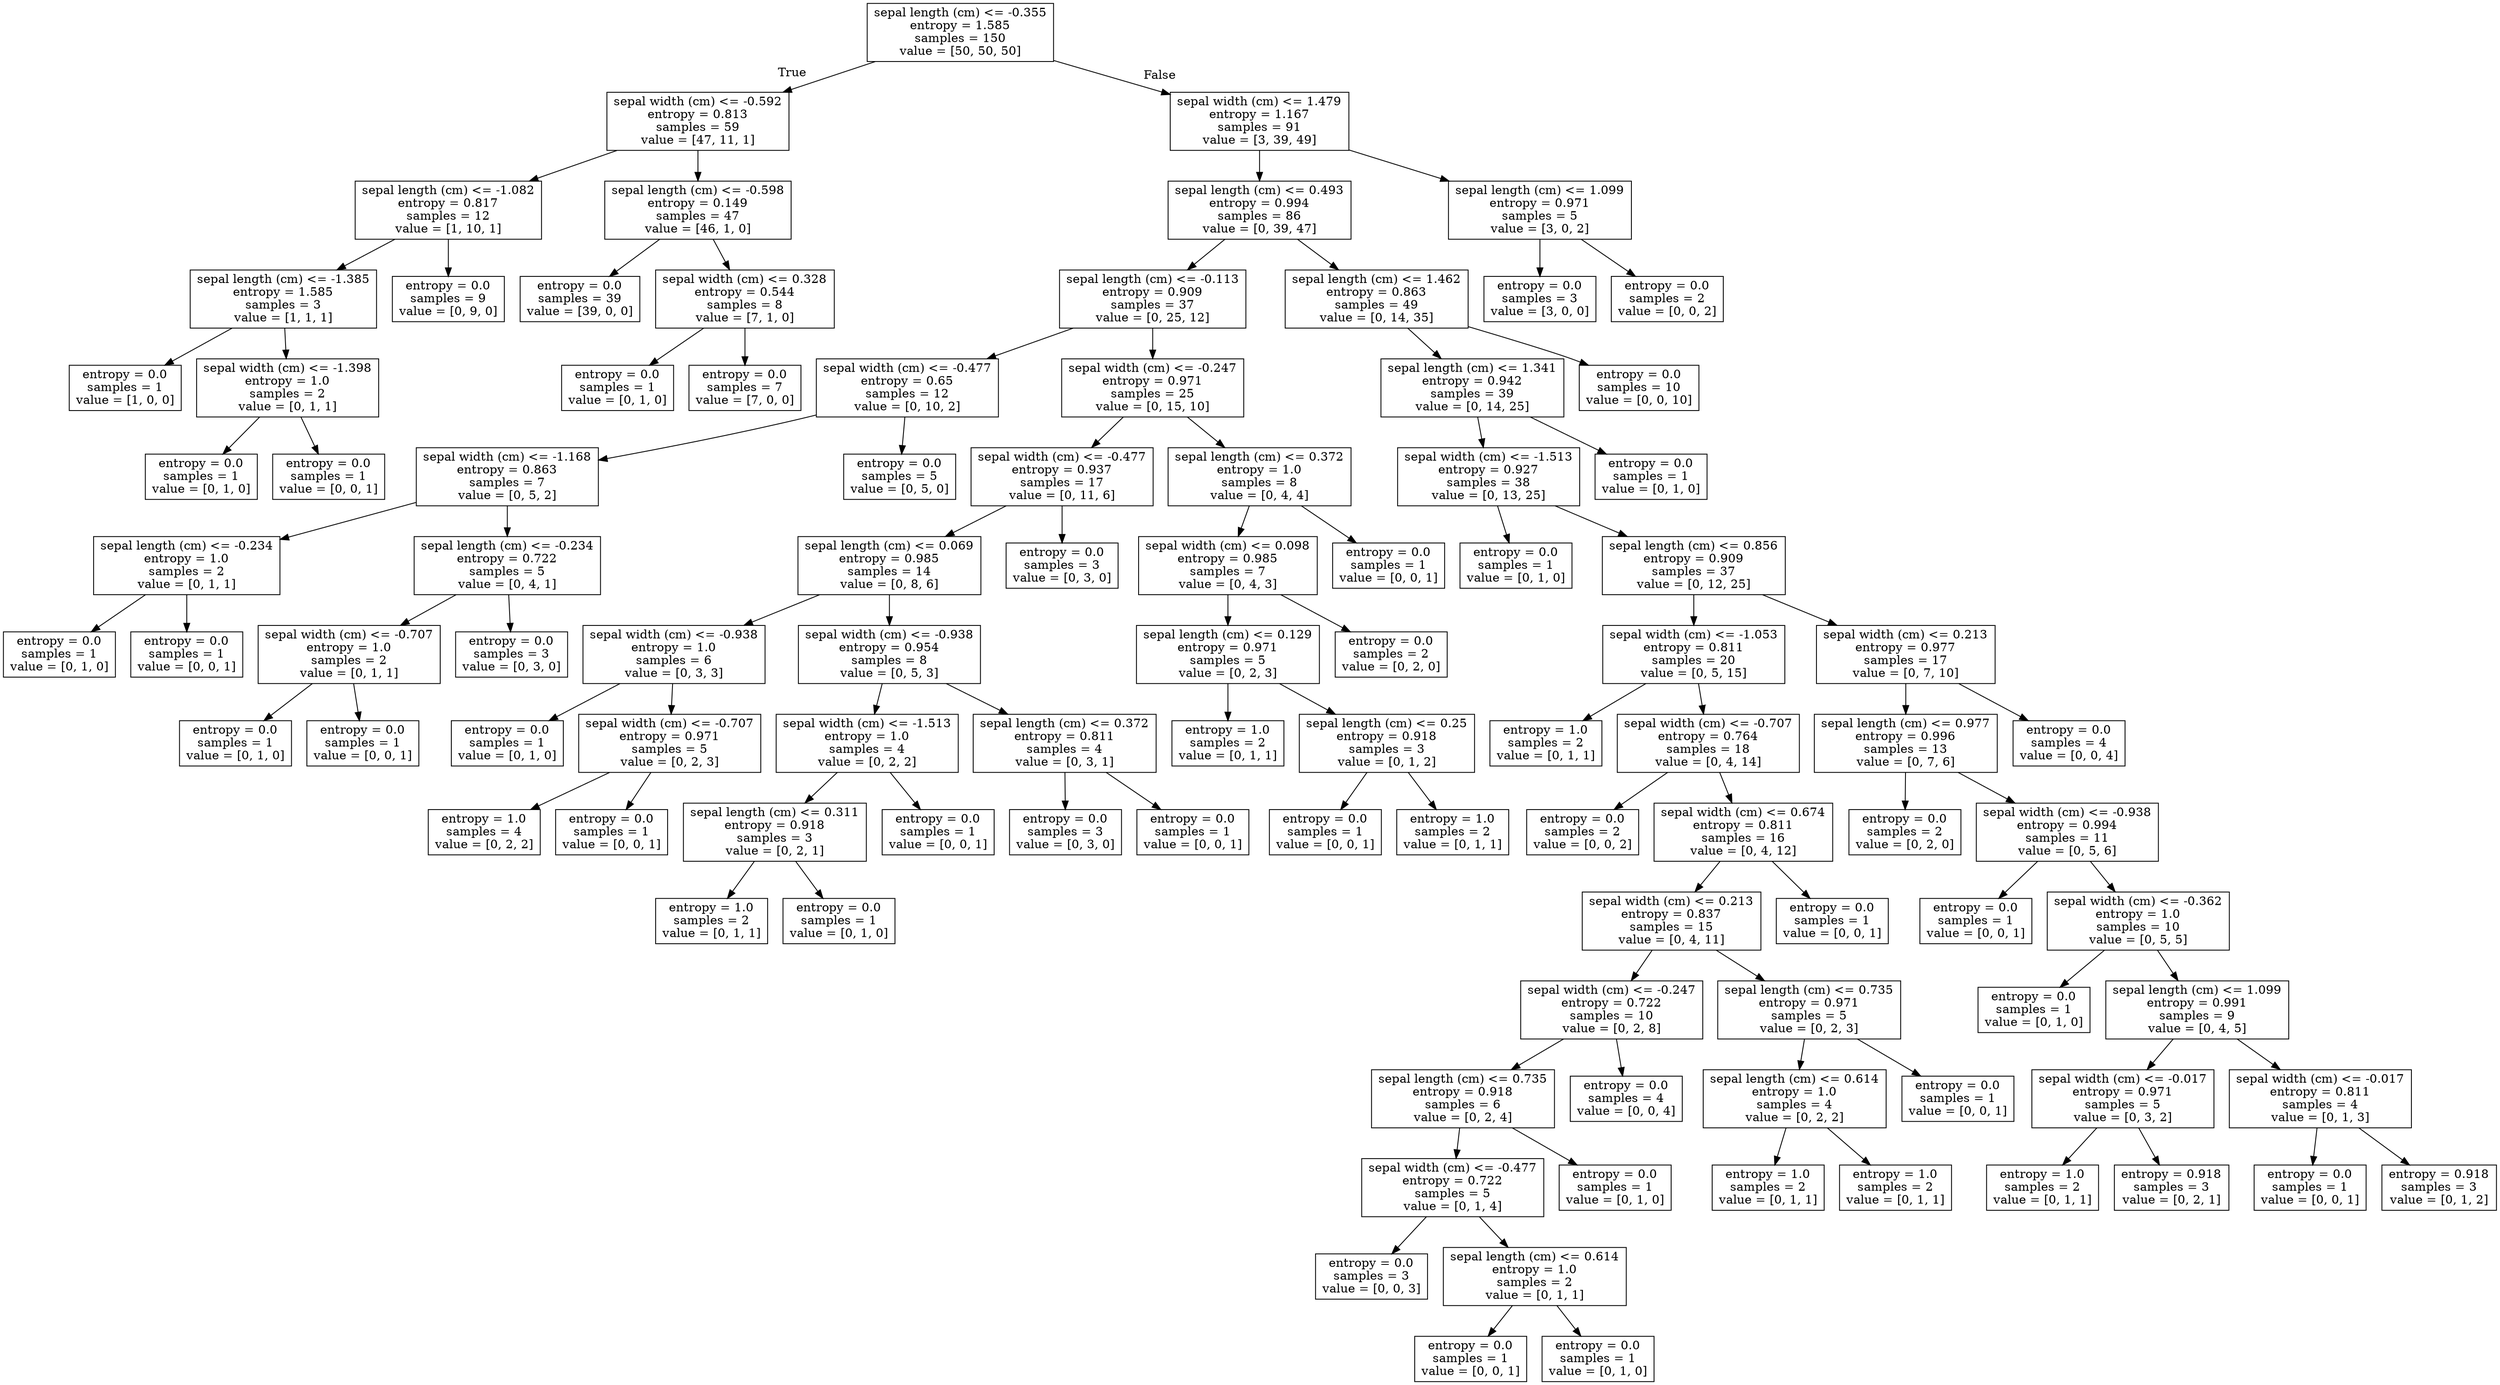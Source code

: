 digraph Tree {
node [shape=box] ;
0 [label="sepal length (cm) <= -0.355\nentropy = 1.585\nsamples = 150\nvalue = [50, 50, 50]"] ;
1 [label="sepal width (cm) <= -0.592\nentropy = 0.813\nsamples = 59\nvalue = [47, 11, 1]"] ;
0 -> 1 [labeldistance=2.5, labelangle=45, headlabel="True"] ;
2 [label="sepal length (cm) <= -1.082\nentropy = 0.817\nsamples = 12\nvalue = [1, 10, 1]"] ;
1 -> 2 ;
3 [label="sepal length (cm) <= -1.385\nentropy = 1.585\nsamples = 3\nvalue = [1, 1, 1]"] ;
2 -> 3 ;
4 [label="entropy = 0.0\nsamples = 1\nvalue = [1, 0, 0]"] ;
3 -> 4 ;
5 [label="sepal width (cm) <= -1.398\nentropy = 1.0\nsamples = 2\nvalue = [0, 1, 1]"] ;
3 -> 5 ;
6 [label="entropy = 0.0\nsamples = 1\nvalue = [0, 1, 0]"] ;
5 -> 6 ;
7 [label="entropy = 0.0\nsamples = 1\nvalue = [0, 0, 1]"] ;
5 -> 7 ;
8 [label="entropy = 0.0\nsamples = 9\nvalue = [0, 9, 0]"] ;
2 -> 8 ;
9 [label="sepal length (cm) <= -0.598\nentropy = 0.149\nsamples = 47\nvalue = [46, 1, 0]"] ;
1 -> 9 ;
10 [label="entropy = 0.0\nsamples = 39\nvalue = [39, 0, 0]"] ;
9 -> 10 ;
11 [label="sepal width (cm) <= 0.328\nentropy = 0.544\nsamples = 8\nvalue = [7, 1, 0]"] ;
9 -> 11 ;
12 [label="entropy = 0.0\nsamples = 1\nvalue = [0, 1, 0]"] ;
11 -> 12 ;
13 [label="entropy = 0.0\nsamples = 7\nvalue = [7, 0, 0]"] ;
11 -> 13 ;
14 [label="sepal width (cm) <= 1.479\nentropy = 1.167\nsamples = 91\nvalue = [3, 39, 49]"] ;
0 -> 14 [labeldistance=2.5, labelangle=-45, headlabel="False"] ;
15 [label="sepal length (cm) <= 0.493\nentropy = 0.994\nsamples = 86\nvalue = [0, 39, 47]"] ;
14 -> 15 ;
16 [label="sepal length (cm) <= -0.113\nentropy = 0.909\nsamples = 37\nvalue = [0, 25, 12]"] ;
15 -> 16 ;
17 [label="sepal width (cm) <= -0.477\nentropy = 0.65\nsamples = 12\nvalue = [0, 10, 2]"] ;
16 -> 17 ;
18 [label="sepal width (cm) <= -1.168\nentropy = 0.863\nsamples = 7\nvalue = [0, 5, 2]"] ;
17 -> 18 ;
19 [label="sepal length (cm) <= -0.234\nentropy = 1.0\nsamples = 2\nvalue = [0, 1, 1]"] ;
18 -> 19 ;
20 [label="entropy = 0.0\nsamples = 1\nvalue = [0, 1, 0]"] ;
19 -> 20 ;
21 [label="entropy = 0.0\nsamples = 1\nvalue = [0, 0, 1]"] ;
19 -> 21 ;
22 [label="sepal length (cm) <= -0.234\nentropy = 0.722\nsamples = 5\nvalue = [0, 4, 1]"] ;
18 -> 22 ;
23 [label="sepal width (cm) <= -0.707\nentropy = 1.0\nsamples = 2\nvalue = [0, 1, 1]"] ;
22 -> 23 ;
24 [label="entropy = 0.0\nsamples = 1\nvalue = [0, 1, 0]"] ;
23 -> 24 ;
25 [label="entropy = 0.0\nsamples = 1\nvalue = [0, 0, 1]"] ;
23 -> 25 ;
26 [label="entropy = 0.0\nsamples = 3\nvalue = [0, 3, 0]"] ;
22 -> 26 ;
27 [label="entropy = 0.0\nsamples = 5\nvalue = [0, 5, 0]"] ;
17 -> 27 ;
28 [label="sepal width (cm) <= -0.247\nentropy = 0.971\nsamples = 25\nvalue = [0, 15, 10]"] ;
16 -> 28 ;
29 [label="sepal width (cm) <= -0.477\nentropy = 0.937\nsamples = 17\nvalue = [0, 11, 6]"] ;
28 -> 29 ;
30 [label="sepal length (cm) <= 0.069\nentropy = 0.985\nsamples = 14\nvalue = [0, 8, 6]"] ;
29 -> 30 ;
31 [label="sepal width (cm) <= -0.938\nentropy = 1.0\nsamples = 6\nvalue = [0, 3, 3]"] ;
30 -> 31 ;
32 [label="entropy = 0.0\nsamples = 1\nvalue = [0, 1, 0]"] ;
31 -> 32 ;
33 [label="sepal width (cm) <= -0.707\nentropy = 0.971\nsamples = 5\nvalue = [0, 2, 3]"] ;
31 -> 33 ;
34 [label="entropy = 1.0\nsamples = 4\nvalue = [0, 2, 2]"] ;
33 -> 34 ;
35 [label="entropy = 0.0\nsamples = 1\nvalue = [0, 0, 1]"] ;
33 -> 35 ;
36 [label="sepal width (cm) <= -0.938\nentropy = 0.954\nsamples = 8\nvalue = [0, 5, 3]"] ;
30 -> 36 ;
37 [label="sepal width (cm) <= -1.513\nentropy = 1.0\nsamples = 4\nvalue = [0, 2, 2]"] ;
36 -> 37 ;
38 [label="sepal length (cm) <= 0.311\nentropy = 0.918\nsamples = 3\nvalue = [0, 2, 1]"] ;
37 -> 38 ;
39 [label="entropy = 1.0\nsamples = 2\nvalue = [0, 1, 1]"] ;
38 -> 39 ;
40 [label="entropy = 0.0\nsamples = 1\nvalue = [0, 1, 0]"] ;
38 -> 40 ;
41 [label="entropy = 0.0\nsamples = 1\nvalue = [0, 0, 1]"] ;
37 -> 41 ;
42 [label="sepal length (cm) <= 0.372\nentropy = 0.811\nsamples = 4\nvalue = [0, 3, 1]"] ;
36 -> 42 ;
43 [label="entropy = 0.0\nsamples = 3\nvalue = [0, 3, 0]"] ;
42 -> 43 ;
44 [label="entropy = 0.0\nsamples = 1\nvalue = [0, 0, 1]"] ;
42 -> 44 ;
45 [label="entropy = 0.0\nsamples = 3\nvalue = [0, 3, 0]"] ;
29 -> 45 ;
46 [label="sepal length (cm) <= 0.372\nentropy = 1.0\nsamples = 8\nvalue = [0, 4, 4]"] ;
28 -> 46 ;
47 [label="sepal width (cm) <= 0.098\nentropy = 0.985\nsamples = 7\nvalue = [0, 4, 3]"] ;
46 -> 47 ;
48 [label="sepal length (cm) <= 0.129\nentropy = 0.971\nsamples = 5\nvalue = [0, 2, 3]"] ;
47 -> 48 ;
49 [label="entropy = 1.0\nsamples = 2\nvalue = [0, 1, 1]"] ;
48 -> 49 ;
50 [label="sepal length (cm) <= 0.25\nentropy = 0.918\nsamples = 3\nvalue = [0, 1, 2]"] ;
48 -> 50 ;
51 [label="entropy = 0.0\nsamples = 1\nvalue = [0, 0, 1]"] ;
50 -> 51 ;
52 [label="entropy = 1.0\nsamples = 2\nvalue = [0, 1, 1]"] ;
50 -> 52 ;
53 [label="entropy = 0.0\nsamples = 2\nvalue = [0, 2, 0]"] ;
47 -> 53 ;
54 [label="entropy = 0.0\nsamples = 1\nvalue = [0, 0, 1]"] ;
46 -> 54 ;
55 [label="sepal length (cm) <= 1.462\nentropy = 0.863\nsamples = 49\nvalue = [0, 14, 35]"] ;
15 -> 55 ;
56 [label="sepal length (cm) <= 1.341\nentropy = 0.942\nsamples = 39\nvalue = [0, 14, 25]"] ;
55 -> 56 ;
57 [label="sepal width (cm) <= -1.513\nentropy = 0.927\nsamples = 38\nvalue = [0, 13, 25]"] ;
56 -> 57 ;
58 [label="entropy = 0.0\nsamples = 1\nvalue = [0, 1, 0]"] ;
57 -> 58 ;
59 [label="sepal length (cm) <= 0.856\nentropy = 0.909\nsamples = 37\nvalue = [0, 12, 25]"] ;
57 -> 59 ;
60 [label="sepal width (cm) <= -1.053\nentropy = 0.811\nsamples = 20\nvalue = [0, 5, 15]"] ;
59 -> 60 ;
61 [label="entropy = 1.0\nsamples = 2\nvalue = [0, 1, 1]"] ;
60 -> 61 ;
62 [label="sepal width (cm) <= -0.707\nentropy = 0.764\nsamples = 18\nvalue = [0, 4, 14]"] ;
60 -> 62 ;
63 [label="entropy = 0.0\nsamples = 2\nvalue = [0, 0, 2]"] ;
62 -> 63 ;
64 [label="sepal width (cm) <= 0.674\nentropy = 0.811\nsamples = 16\nvalue = [0, 4, 12]"] ;
62 -> 64 ;
65 [label="sepal width (cm) <= 0.213\nentropy = 0.837\nsamples = 15\nvalue = [0, 4, 11]"] ;
64 -> 65 ;
66 [label="sepal width (cm) <= -0.247\nentropy = 0.722\nsamples = 10\nvalue = [0, 2, 8]"] ;
65 -> 66 ;
67 [label="sepal length (cm) <= 0.735\nentropy = 0.918\nsamples = 6\nvalue = [0, 2, 4]"] ;
66 -> 67 ;
68 [label="sepal width (cm) <= -0.477\nentropy = 0.722\nsamples = 5\nvalue = [0, 1, 4]"] ;
67 -> 68 ;
69 [label="entropy = 0.0\nsamples = 3\nvalue = [0, 0, 3]"] ;
68 -> 69 ;
70 [label="sepal length (cm) <= 0.614\nentropy = 1.0\nsamples = 2\nvalue = [0, 1, 1]"] ;
68 -> 70 ;
71 [label="entropy = 0.0\nsamples = 1\nvalue = [0, 0, 1]"] ;
70 -> 71 ;
72 [label="entropy = 0.0\nsamples = 1\nvalue = [0, 1, 0]"] ;
70 -> 72 ;
73 [label="entropy = 0.0\nsamples = 1\nvalue = [0, 1, 0]"] ;
67 -> 73 ;
74 [label="entropy = 0.0\nsamples = 4\nvalue = [0, 0, 4]"] ;
66 -> 74 ;
75 [label="sepal length (cm) <= 0.735\nentropy = 0.971\nsamples = 5\nvalue = [0, 2, 3]"] ;
65 -> 75 ;
76 [label="sepal length (cm) <= 0.614\nentropy = 1.0\nsamples = 4\nvalue = [0, 2, 2]"] ;
75 -> 76 ;
77 [label="entropy = 1.0\nsamples = 2\nvalue = [0, 1, 1]"] ;
76 -> 77 ;
78 [label="entropy = 1.0\nsamples = 2\nvalue = [0, 1, 1]"] ;
76 -> 78 ;
79 [label="entropy = 0.0\nsamples = 1\nvalue = [0, 0, 1]"] ;
75 -> 79 ;
80 [label="entropy = 0.0\nsamples = 1\nvalue = [0, 0, 1]"] ;
64 -> 80 ;
81 [label="sepal width (cm) <= 0.213\nentropy = 0.977\nsamples = 17\nvalue = [0, 7, 10]"] ;
59 -> 81 ;
82 [label="sepal length (cm) <= 0.977\nentropy = 0.996\nsamples = 13\nvalue = [0, 7, 6]"] ;
81 -> 82 ;
83 [label="entropy = 0.0\nsamples = 2\nvalue = [0, 2, 0]"] ;
82 -> 83 ;
84 [label="sepal width (cm) <= -0.938\nentropy = 0.994\nsamples = 11\nvalue = [0, 5, 6]"] ;
82 -> 84 ;
85 [label="entropy = 0.0\nsamples = 1\nvalue = [0, 0, 1]"] ;
84 -> 85 ;
86 [label="sepal width (cm) <= -0.362\nentropy = 1.0\nsamples = 10\nvalue = [0, 5, 5]"] ;
84 -> 86 ;
87 [label="entropy = 0.0\nsamples = 1\nvalue = [0, 1, 0]"] ;
86 -> 87 ;
88 [label="sepal length (cm) <= 1.099\nentropy = 0.991\nsamples = 9\nvalue = [0, 4, 5]"] ;
86 -> 88 ;
89 [label="sepal width (cm) <= -0.017\nentropy = 0.971\nsamples = 5\nvalue = [0, 3, 2]"] ;
88 -> 89 ;
90 [label="entropy = 1.0\nsamples = 2\nvalue = [0, 1, 1]"] ;
89 -> 90 ;
91 [label="entropy = 0.918\nsamples = 3\nvalue = [0, 2, 1]"] ;
89 -> 91 ;
92 [label="sepal width (cm) <= -0.017\nentropy = 0.811\nsamples = 4\nvalue = [0, 1, 3]"] ;
88 -> 92 ;
93 [label="entropy = 0.0\nsamples = 1\nvalue = [0, 0, 1]"] ;
92 -> 93 ;
94 [label="entropy = 0.918\nsamples = 3\nvalue = [0, 1, 2]"] ;
92 -> 94 ;
95 [label="entropy = 0.0\nsamples = 4\nvalue = [0, 0, 4]"] ;
81 -> 95 ;
96 [label="entropy = 0.0\nsamples = 1\nvalue = [0, 1, 0]"] ;
56 -> 96 ;
97 [label="entropy = 0.0\nsamples = 10\nvalue = [0, 0, 10]"] ;
55 -> 97 ;
98 [label="sepal length (cm) <= 1.099\nentropy = 0.971\nsamples = 5\nvalue = [3, 0, 2]"] ;
14 -> 98 ;
99 [label="entropy = 0.0\nsamples = 3\nvalue = [3, 0, 0]"] ;
98 -> 99 ;
100 [label="entropy = 0.0\nsamples = 2\nvalue = [0, 0, 2]"] ;
98 -> 100 ;
}